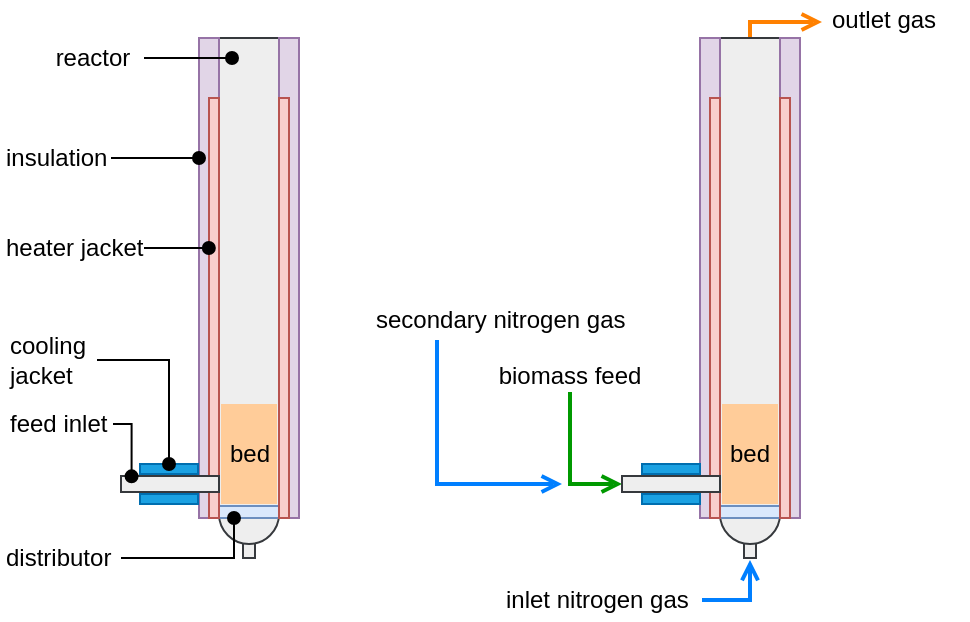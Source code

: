 <mxfile version="10.6.7" type="device"><diagram id="4ad51fd3-70ff-a4e5-f677-8db5c6e52edb" name="Page-1"><mxGraphModel dx="898" dy="662" grid="1" gridSize="10" guides="1" tooltips="1" connect="1" arrows="1" fold="1" page="1" pageScale="1" pageWidth="850" pageHeight="1100" background="#ffffff" math="0" shadow="0"><root><mxCell id="0"/><mxCell id="1" parent="0"/><mxCell id="55" style="edgeStyle=orthogonalEdgeStyle;rounded=0;html=1;exitX=0.5;exitY=0;endArrow=open;endFill=0;jettySize=auto;orthogonalLoop=1;fontSize=12;strokeColor=#FF8000;strokeWidth=2;" parent="1" edge="1"><mxGeometry relative="1" as="geometry"><Array as="points"><mxPoint x="404" y="31"/></Array><mxPoint x="440" y="31" as="targetPoint"/><mxPoint x="404" y="41" as="sourcePoint"/></mxGeometry></mxCell><mxCell id="58" style="edgeStyle=orthogonalEdgeStyle;rounded=0;html=1;entryX=0;entryY=0.5;startArrow=none;startFill=0;endArrow=open;endFill=0;jettySize=auto;orthogonalLoop=1;fontSize=12;exitX=0.5;exitY=1;fillColor=#ffcccc;strokeColor=#009900;strokeWidth=2;entryDx=0;entryDy=0;" parent="1" source="87" target="SjEWDNqRwHLaJAP08Qvx-151" edge="1"><mxGeometry relative="1" as="geometry"><mxPoint x="217" y="-246.882" as="sourcePoint"/></mxGeometry></mxCell><mxCell id="83" value="&lt;div style=&quot;text-align: left&quot;&gt;&lt;span&gt;outlet gas&lt;/span&gt;&lt;/div&gt;" style="text;html=1;strokeColor=none;fillColor=none;align=left;verticalAlign=middle;whiteSpace=wrap;rounded=0;fontSize=12;" parent="1" vertex="1"><mxGeometry x="443" y="20" width="70" height="20" as="geometry"/></mxCell><mxCell id="87" value="biomass feed&lt;br&gt;" style="text;html=1;strokeColor=none;fillColor=none;align=center;verticalAlign=middle;whiteSpace=wrap;rounded=0;fontSize=12;" parent="1" vertex="1"><mxGeometry x="254" y="200" width="120" height="16" as="geometry"/></mxCell><mxCell id="88" value="inlet nitrogen gas&lt;br&gt;" style="text;html=1;strokeColor=none;fillColor=none;align=left;verticalAlign=middle;whiteSpace=wrap;rounded=0;fontSize=12;" parent="1" vertex="1"><mxGeometry x="280" y="310" width="100" height="20" as="geometry"/></mxCell><mxCell id="SjEWDNqRwHLaJAP08Qvx-155" style="edgeStyle=orthogonalEdgeStyle;rounded=0;orthogonalLoop=1;jettySize=auto;html=1;exitX=0.25;exitY=1;exitDx=0;exitDy=0;endArrow=open;endFill=0;strokeColor=#007FFF;strokeWidth=2;fontSize=12;" parent="1" source="T4UXNO0-VUE7IAKGCVnR-90" edge="1"><mxGeometry relative="1" as="geometry"><mxPoint x="310" y="262" as="targetPoint"/><Array as="points"><mxPoint x="248" y="262"/></Array><mxPoint x="247.833" y="159.667" as="sourcePoint"/></mxGeometry></mxCell><mxCell id="T4UXNO0-VUE7IAKGCVnR-90" value="secondary nitrogen gas&lt;br&gt;" style="text;html=1;strokeColor=none;fillColor=none;align=left;verticalAlign=middle;whiteSpace=wrap;rounded=0;fontSize=12;" parent="1" vertex="1"><mxGeometry x="215" y="170" width="130" height="20" as="geometry"/></mxCell><mxCell id="SjEWDNqRwHLaJAP08Qvx-96" value="&lt;div style=&quot;text-align: center&quot;&gt;&lt;span&gt;reactor&lt;/span&gt;&lt;/div&gt;" style="text;html=1;strokeColor=none;fillColor=none;align=center;verticalAlign=middle;whiteSpace=wrap;rounded=0;fontSize=12;" parent="1" vertex="1"><mxGeometry x="50" y="39" width="51" height="20" as="geometry"/></mxCell><mxCell id="SjEWDNqRwHLaJAP08Qvx-98" value="insulation&lt;br&gt;" style="text;html=1;strokeColor=none;fillColor=none;align=left;verticalAlign=middle;whiteSpace=wrap;rounded=0;fontSize=12;" parent="1" vertex="1"><mxGeometry x="29.5" y="89" width="55" height="20" as="geometry"/></mxCell><mxCell id="SjEWDNqRwHLaJAP08Qvx-100" value="heater jacket" style="text;html=1;strokeColor=none;fillColor=none;align=left;verticalAlign=middle;whiteSpace=wrap;rounded=0;fontSize=12;" parent="1" vertex="1"><mxGeometry x="30" y="134" width="71" height="20" as="geometry"/></mxCell><mxCell id="SjEWDNqRwHLaJAP08Qvx-104" value="feed inlet" style="text;html=1;strokeColor=none;fillColor=none;align=left;verticalAlign=middle;whiteSpace=wrap;rounded=0;fontSize=12;" parent="1" vertex="1"><mxGeometry x="31.5" y="222" width="54" height="20" as="geometry"/></mxCell><mxCell id="SjEWDNqRwHLaJAP08Qvx-115" value="distributor" style="text;html=1;strokeColor=none;fillColor=none;align=left;verticalAlign=middle;whiteSpace=wrap;rounded=0;fontSize=12;" parent="1" vertex="1"><mxGeometry x="29.5" y="289" width="60" height="20" as="geometry"/></mxCell><mxCell id="SjEWDNqRwHLaJAP08Qvx-137" style="rounded=0;orthogonalLoop=1;jettySize=auto;html=1;exitX=0.5;exitY=0;exitDx=0;exitDy=0;entryX=0.25;entryY=1;entryDx=0;entryDy=0;endArrow=oval;endFill=1;fontSize=12;" parent="1" edge="1"><mxGeometry relative="1" as="geometry"><mxPoint x="353" y="610" as="sourcePoint"/></mxGeometry></mxCell><mxCell id="90" style="edgeStyle=orthogonalEdgeStyle;rounded=0;html=1;exitX=1;exitY=0.5;startArrow=none;startFill=0;endArrow=open;endFill=0;endSize=6;jettySize=auto;orthogonalLoop=1;fontSize=12;fillColor=#0050ef;strokeColor=#007FFF;strokeWidth=2;exitDx=0;exitDy=0;" parent="1" source="88" edge="1"><mxGeometry relative="1" as="geometry"><mxPoint x="380" y="350" as="sourcePoint"/><mxPoint x="404" y="300" as="targetPoint"/></mxGeometry></mxCell><mxCell id="SjEWDNqRwHLaJAP08Qvx-93" value="" style="rounded=0;whiteSpace=wrap;html=1;fillColor=#eeeeee;strokeColor=#36393d;" parent="1" vertex="1"><mxGeometry x="150.5" y="289" width="6" height="10" as="geometry"/></mxCell><mxCell id="SjEWDNqRwHLaJAP08Qvx-90" value="" style="ellipse;whiteSpace=wrap;html=1;aspect=fixed;fillColor=#eeeeee;strokeColor=#36393d;" parent="1" vertex="1"><mxGeometry x="138.5" y="262" width="30" height="30" as="geometry"/></mxCell><mxCell id="hAbOn82u2YmF8EZEdSJt-90" value="" style="rounded=0;whiteSpace=wrap;html=1;fillColor=#eeeeee;strokeColor=#36393d;" parent="1" vertex="1"><mxGeometry x="138.5" y="39" width="30" height="240" as="geometry"/></mxCell><mxCell id="hAbOn82u2YmF8EZEdSJt-91" value="" style="rounded=0;whiteSpace=wrap;html=1;fillColor=#e1d5e7;strokeColor=#9673a6;" parent="1" vertex="1"><mxGeometry x="168.5" y="39" width="10" height="240" as="geometry"/></mxCell><mxCell id="hAbOn82u2YmF8EZEdSJt-92" value="" style="rounded=0;whiteSpace=wrap;html=1;fillColor=#e1d5e7;strokeColor=#9673a6;" parent="1" vertex="1"><mxGeometry x="128.5" y="39" width="10" height="240" as="geometry"/></mxCell><mxCell id="hAbOn82u2YmF8EZEdSJt-93" value="" style="rounded=0;whiteSpace=wrap;html=1;fillColor=#dae8fc;fontSize=12;align=left;strokeColor=#6c8ebf;" parent="1" vertex="1"><mxGeometry x="138.5" y="273" width="30" height="6" as="geometry"/></mxCell><mxCell id="hAbOn82u2YmF8EZEdSJt-95" value="" style="rounded=0;whiteSpace=wrap;html=1;fillColor=#f8cecc;strokeColor=#b85450;" parent="1" vertex="1"><mxGeometry x="168.5" y="69" width="5" height="210" as="geometry"/></mxCell><mxCell id="hAbOn82u2YmF8EZEdSJt-96" value="" style="rounded=0;whiteSpace=wrap;html=1;fillColor=#f8cecc;strokeColor=#b85450;" parent="1" vertex="1"><mxGeometry x="133.5" y="69" width="5" height="210" as="geometry"/></mxCell><mxCell id="hAbOn82u2YmF8EZEdSJt-97" value="bed" style="rounded=0;whiteSpace=wrap;html=1;fontSize=12;align=center;fillColor=#FFCC99;strokeColor=none;" parent="1" vertex="1"><mxGeometry x="139.5" y="222" width="28" height="50" as="geometry"/></mxCell><mxCell id="hAbOn82u2YmF8EZEdSJt-98" value="" style="rounded=0;whiteSpace=wrap;html=1;fillColor=#eeeeee;strokeColor=#36393d;" parent="1" vertex="1"><mxGeometry x="89.5" y="258" width="49" height="8" as="geometry"/></mxCell><mxCell id="SjEWDNqRwHLaJAP08Qvx-142" value="" style="rounded=0;whiteSpace=wrap;html=1;fillColor=#eeeeee;strokeColor=#36393d;" parent="1" vertex="1"><mxGeometry x="401" y="289" width="6" height="10" as="geometry"/></mxCell><mxCell id="SjEWDNqRwHLaJAP08Qvx-143" value="" style="ellipse;whiteSpace=wrap;html=1;aspect=fixed;fillColor=#eeeeee;strokeColor=#36393d;" parent="1" vertex="1"><mxGeometry x="389" y="262" width="30" height="30" as="geometry"/></mxCell><mxCell id="SjEWDNqRwHLaJAP08Qvx-144" value="" style="rounded=0;whiteSpace=wrap;html=1;fillColor=#eeeeee;strokeColor=#36393d;" parent="1" vertex="1"><mxGeometry x="389" y="39" width="30" height="240" as="geometry"/></mxCell><mxCell id="SjEWDNqRwHLaJAP08Qvx-145" value="" style="rounded=0;whiteSpace=wrap;html=1;fillColor=#e1d5e7;strokeColor=#9673a6;" parent="1" vertex="1"><mxGeometry x="419" y="39" width="10" height="240" as="geometry"/></mxCell><mxCell id="SjEWDNqRwHLaJAP08Qvx-146" value="" style="rounded=0;whiteSpace=wrap;html=1;fillColor=#e1d5e7;strokeColor=#9673a6;" parent="1" vertex="1"><mxGeometry x="379" y="39" width="10" height="240" as="geometry"/></mxCell><mxCell id="SjEWDNqRwHLaJAP08Qvx-147" value="" style="rounded=0;whiteSpace=wrap;html=1;fillColor=#dae8fc;fontSize=12;align=left;strokeColor=#6c8ebf;" parent="1" vertex="1"><mxGeometry x="389" y="273" width="30" height="6" as="geometry"/></mxCell><mxCell id="SjEWDNqRwHLaJAP08Qvx-148" value="" style="rounded=0;whiteSpace=wrap;html=1;fillColor=#f8cecc;strokeColor=#b85450;" parent="1" vertex="1"><mxGeometry x="419" y="69" width="5" height="210" as="geometry"/></mxCell><mxCell id="SjEWDNqRwHLaJAP08Qvx-149" value="" style="rounded=0;whiteSpace=wrap;html=1;fillColor=#f8cecc;strokeColor=#b85450;" parent="1" vertex="1"><mxGeometry x="384" y="69" width="5" height="210" as="geometry"/></mxCell><mxCell id="SjEWDNqRwHLaJAP08Qvx-150" value="bed" style="rounded=0;whiteSpace=wrap;html=1;fontSize=12;align=center;fillColor=#FFCC99;strokeColor=none;" parent="1" vertex="1"><mxGeometry x="390" y="222" width="28" height="50" as="geometry"/></mxCell><mxCell id="SjEWDNqRwHLaJAP08Qvx-151" value="" style="rounded=0;whiteSpace=wrap;html=1;fillColor=#eeeeee;strokeColor=#36393d;" parent="1" vertex="1"><mxGeometry x="340" y="258" width="49" height="8" as="geometry"/></mxCell><mxCell id="SjEWDNqRwHLaJAP08Qvx-113" value="" style="endArrow=oval;html=1;fontSize=12;exitX=1;exitY=0.5;exitDx=0;exitDy=0;endFill=1;" parent="1" source="SjEWDNqRwHLaJAP08Qvx-96" edge="1"><mxGeometry width="50" height="50" relative="1" as="geometry"><mxPoint x="-10" y="380" as="sourcePoint"/><mxPoint x="145" y="49" as="targetPoint"/></mxGeometry></mxCell><mxCell id="SjEWDNqRwHLaJAP08Qvx-114" style="edgeStyle=orthogonalEdgeStyle;rounded=0;orthogonalLoop=1;jettySize=auto;html=1;exitX=1;exitY=0.5;exitDx=0;exitDy=0;endArrow=oval;endFill=1;fontSize=12;entryX=0;entryY=0.25;entryDx=0;entryDy=0;" parent="1" source="SjEWDNqRwHLaJAP08Qvx-98" target="hAbOn82u2YmF8EZEdSJt-92" edge="1"><mxGeometry relative="1" as="geometry"><mxPoint x="130" y="100" as="targetPoint"/></mxGeometry></mxCell><mxCell id="NOLON01E7DxUHI6wluDE-100" style="edgeStyle=orthogonalEdgeStyle;rounded=0;orthogonalLoop=1;jettySize=auto;html=1;exitX=1;exitY=0.5;exitDx=0;exitDy=0;entryX=0.25;entryY=1;entryDx=0;entryDy=0;endArrow=oval;endFill=1;" parent="1" source="SjEWDNqRwHLaJAP08Qvx-115" target="hAbOn82u2YmF8EZEdSJt-93" edge="1"><mxGeometry relative="1" as="geometry"/></mxCell><mxCell id="Pocthc17qIwH0nj-Cprf-90" style="edgeStyle=orthogonalEdgeStyle;rounded=0;orthogonalLoop=1;jettySize=auto;html=1;exitX=1;exitY=0.5;exitDx=0;exitDy=0;entryX=0;entryY=0.5;entryDx=0;entryDy=0;endArrow=oval;endFill=1;" parent="1" source="SjEWDNqRwHLaJAP08Qvx-100" edge="1"><mxGeometry relative="1" as="geometry"><mxPoint x="133.414" y="144.034" as="targetPoint"/></mxGeometry></mxCell><mxCell id="lckenigirCeKDrySa6JL-90" value="" style="rounded=0;whiteSpace=wrap;html=1;fillColor=#1ba1e2;strokeColor=#006EAF;fontColor=#ffffff;" parent="1" vertex="1"><mxGeometry x="99" y="252" width="29" height="5" as="geometry"/></mxCell><mxCell id="lckenigirCeKDrySa6JL-91" value="" style="rounded=0;whiteSpace=wrap;html=1;fillColor=#1ba1e2;strokeColor=#006EAF;fontColor=#ffffff;" parent="1" vertex="1"><mxGeometry x="99" y="267" width="29" height="5" as="geometry"/></mxCell><mxCell id="lckenigirCeKDrySa6JL-94" style="edgeStyle=orthogonalEdgeStyle;rounded=0;orthogonalLoop=1;jettySize=auto;html=1;exitX=1;exitY=0.5;exitDx=0;exitDy=0;entryX=0.108;entryY=0.022;entryDx=0;entryDy=0;entryPerimeter=0;endArrow=oval;endFill=1;" parent="1" source="SjEWDNqRwHLaJAP08Qvx-104" target="hAbOn82u2YmF8EZEdSJt-98" edge="1"><mxGeometry relative="1" as="geometry"/></mxCell><mxCell id="lckenigirCeKDrySa6JL-96" style="edgeStyle=orthogonalEdgeStyle;rounded=0;orthogonalLoop=1;jettySize=auto;html=1;exitX=1;exitY=0.5;exitDx=0;exitDy=0;entryX=0.5;entryY=0;entryDx=0;entryDy=0;endArrow=oval;endFill=1;" parent="1" source="lckenigirCeKDrySa6JL-95" target="lckenigirCeKDrySa6JL-90" edge="1"><mxGeometry relative="1" as="geometry"/></mxCell><mxCell id="lckenigirCeKDrySa6JL-95" value="cooling&lt;br&gt;jacket&lt;br&gt;" style="text;html=1;strokeColor=none;fillColor=none;align=left;verticalAlign=middle;whiteSpace=wrap;rounded=0;fontSize=12;" parent="1" vertex="1"><mxGeometry x="31.5" y="190" width="46" height="20" as="geometry"/></mxCell><mxCell id="lckenigirCeKDrySa6JL-97" value="" style="rounded=0;whiteSpace=wrap;html=1;fillColor=#1ba1e2;strokeColor=#006EAF;fontColor=#ffffff;" parent="1" vertex="1"><mxGeometry x="350" y="267" width="29" height="5" as="geometry"/></mxCell><mxCell id="lckenigirCeKDrySa6JL-98" value="" style="rounded=0;whiteSpace=wrap;html=1;fillColor=#1ba1e2;strokeColor=#006EAF;fontColor=#ffffff;" parent="1" vertex="1"><mxGeometry x="350" y="252" width="29" height="5" as="geometry"/></mxCell></root></mxGraphModel></diagram></mxfile>